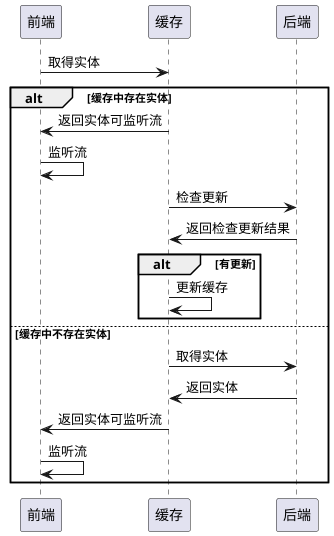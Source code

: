 @startuml
'https://plantuml.com/sequence-diagram

前端 -> 缓存: 取得实体
alt 缓存中存在实体
    缓存 -> 前端: 返回实体可监听流
    前端 -> 前端: 监听流
    缓存 -> 后端: 检查更新
    后端 -> 缓存: 返回检查更新结果
    alt 有更新
        缓存 -> 缓存: 更新缓存
    end
else 缓存中不存在实体
    缓存 -> 后端: 取得实体
    后端 -> 缓存: 返回实体
    缓存 -> 前端: 返回实体可监听流
    前端 -> 前端: 监听流
end
@enduml